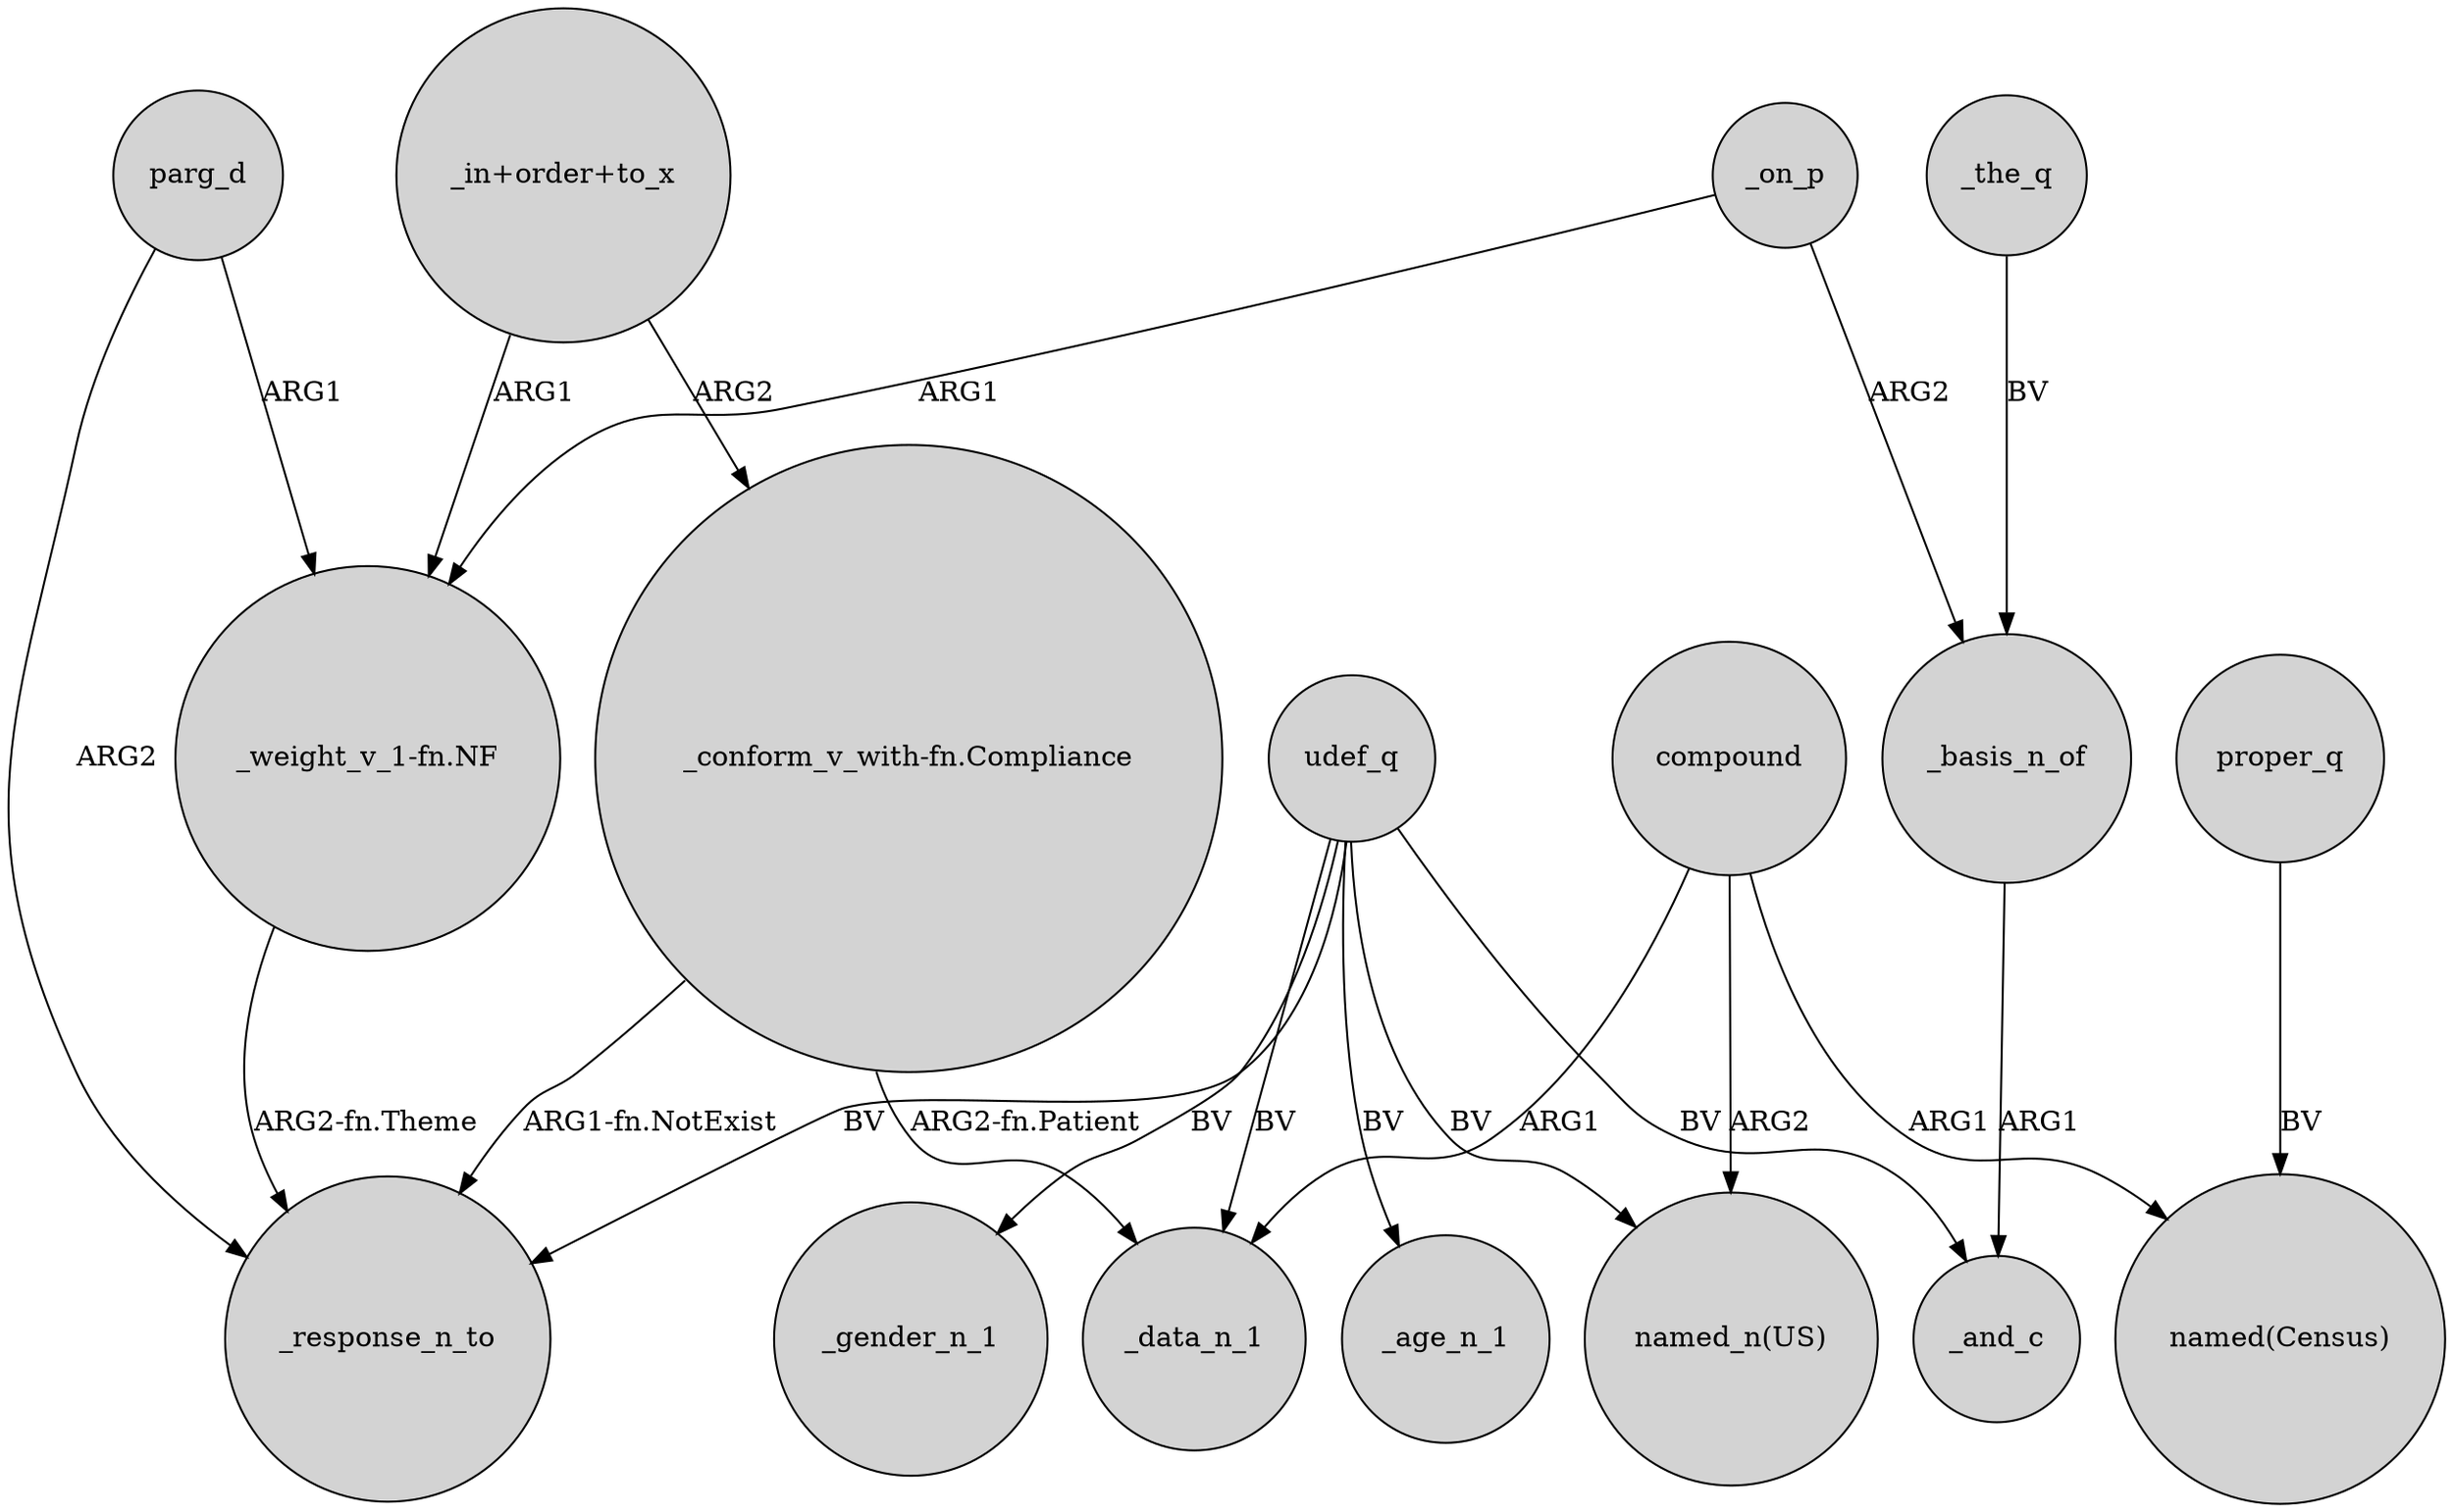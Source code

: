 digraph {
	node [shape=circle style=filled]
	"_weight_v_1-fn.NF" -> _response_n_to [label="ARG2-fn.Theme"]
	udef_q -> "named_n(US)" [label=BV]
	"_conform_v_with-fn.Compliance" -> _data_n_1 [label="ARG2-fn.Patient"]
	parg_d -> "_weight_v_1-fn.NF" [label=ARG1]
	"_in+order+to_x" -> "_weight_v_1-fn.NF" [label=ARG1]
	compound -> "named_n(US)" [label=ARG2]
	compound -> _data_n_1 [label=ARG1]
	"_in+order+to_x" -> "_conform_v_with-fn.Compliance" [label=ARG2]
	udef_q -> _data_n_1 [label=BV]
	_on_p -> "_weight_v_1-fn.NF" [label=ARG1]
	parg_d -> _response_n_to [label=ARG2]
	udef_q -> _age_n_1 [label=BV]
	proper_q -> "named(Census)" [label=BV]
	udef_q -> _gender_n_1 [label=BV]
	_on_p -> _basis_n_of [label=ARG2]
	compound -> "named(Census)" [label=ARG1]
	udef_q -> _and_c [label=BV]
	_the_q -> _basis_n_of [label=BV]
	"_conform_v_with-fn.Compliance" -> _response_n_to [label="ARG1-fn.NotExist"]
	_basis_n_of -> _and_c [label=ARG1]
	udef_q -> _response_n_to [label=BV]
}
